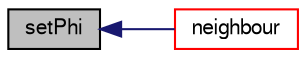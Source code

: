 digraph "setPhi"
{
  bgcolor="transparent";
  edge [fontname="FreeSans",fontsize="10",labelfontname="FreeSans",labelfontsize="10"];
  node [fontname="FreeSans",fontsize="10",shape=record];
  rankdir="LR";
  Node43941 [label="setPhi",height=0.2,width=0.4,color="black", fillcolor="grey75", style="filled", fontcolor="black"];
  Node43941 -> Node43942 [dir="back",color="midnightblue",fontsize="10",style="solid",fontname="FreeSans"];
  Node43942 [label="neighbour",height=0.2,width=0.4,color="red",URL="$a22766.html#aab1a7f2af09b33005a527e107c7b3fad",tooltip="Internal face neighbour. "];
}
